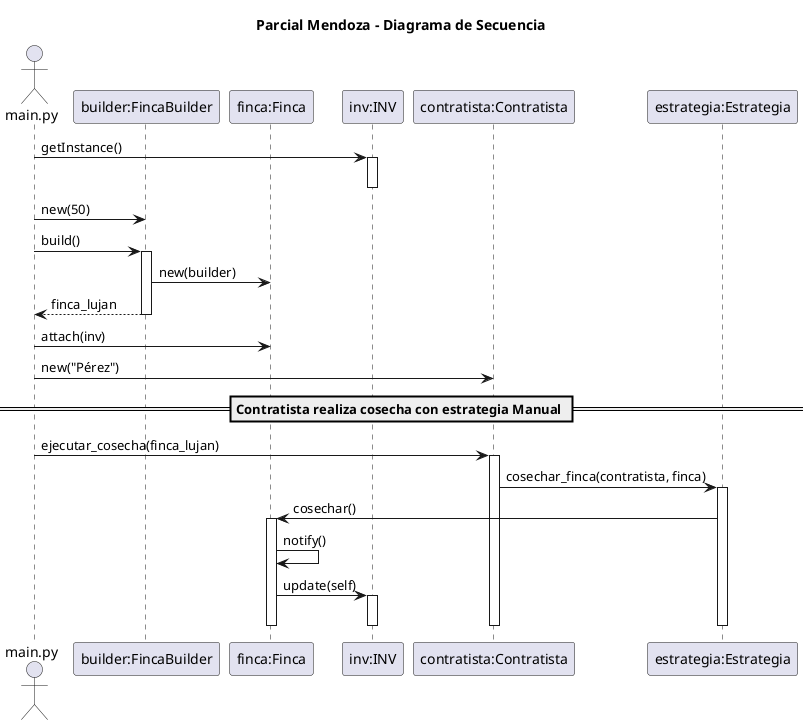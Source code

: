 @startuml
title "Parcial Mendoza - Diagrama de Secuencia"

actor Main as "main.py"

participant FincaBuilder as "builder:FincaBuilder"
participant Finca as "finca:Finca"
participant INV as "inv:INV"
participant Contratista as "contratista:Contratista"
participant Estrategia as "estrategia:Estrategia"

Main -> INV : getInstance()
activate INV
deactivate INV

Main -> FincaBuilder : new(50)
Main -> FincaBuilder : build()
activate FincaBuilder
    FincaBuilder -> Finca : new(builder)
    FincaBuilder --> Main : finca_lujan
deactivate FincaBuilder

Main -> Finca : attach(inv)

Main -> Contratista : new("Pérez")

== Contratista realiza cosecha con estrategia Manual ==
Main -> Contratista : ejecutar_cosecha(finca_lujan)
activate Contratista
    Contratista -> Estrategia : cosechar_finca(contratista, finca)
    activate Estrategia
        Estrategia -> Finca : cosechar()
        activate Finca
            Finca -> Finca : notify()
            Finca -> INV : update(self)
            activate INV
            deactivate INV
        deactivate Finca
    deactivate Estrategia
deactivate Contratista
@enduml